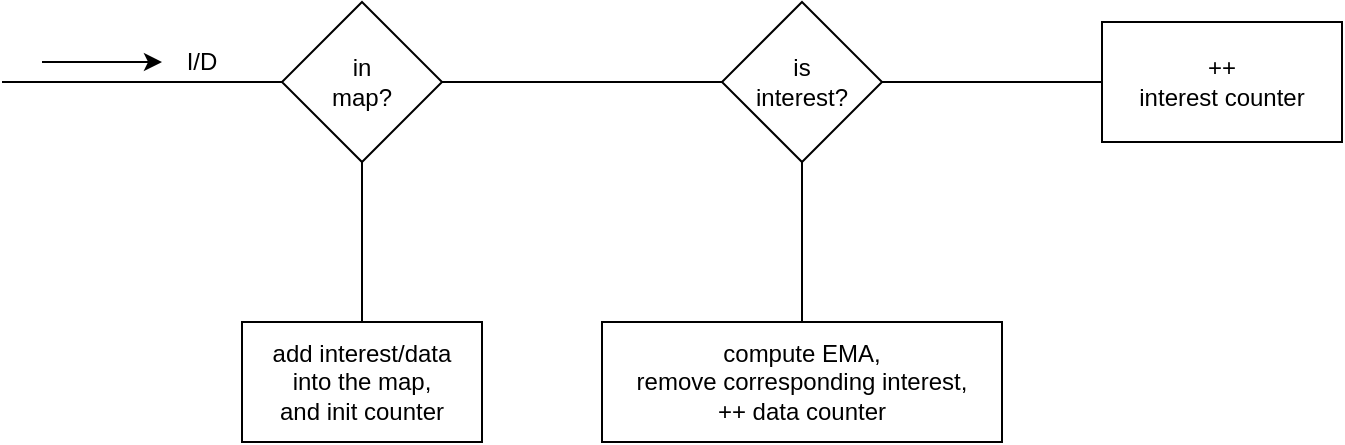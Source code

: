 <mxfile version="14.8.1" type="github">
  <diagram id="pDua_eUI4pE_ARMQOX0n" name="Page-1">
    <mxGraphModel dx="946" dy="544" grid="1" gridSize="10" guides="1" tooltips="1" connect="1" arrows="1" fold="1" page="1" pageScale="1" pageWidth="850" pageHeight="1100" math="0" shadow="0">
      <root>
        <mxCell id="0" />
        <mxCell id="1" parent="0" />
        <mxCell id="J4n5a6vh2Bp-ceeqpoy--10" style="edgeStyle=orthogonalEdgeStyle;rounded=0;orthogonalLoop=1;jettySize=auto;html=1;exitX=1;exitY=0.5;exitDx=0;exitDy=0;endArrow=none;endFill=0;" edge="1" parent="1" source="J4n5a6vh2Bp-ceeqpoy--8" target="J4n5a6vh2Bp-ceeqpoy--9">
          <mxGeometry relative="1" as="geometry" />
        </mxCell>
        <mxCell id="J4n5a6vh2Bp-ceeqpoy--11" style="edgeStyle=orthogonalEdgeStyle;rounded=0;orthogonalLoop=1;jettySize=auto;html=1;exitX=0.5;exitY=1;exitDx=0;exitDy=0;entryX=0.5;entryY=0;entryDx=0;entryDy=0;endArrow=none;endFill=0;" edge="1" parent="1" source="J4n5a6vh2Bp-ceeqpoy--8" target="J4n5a6vh2Bp-ceeqpoy--12">
          <mxGeometry relative="1" as="geometry">
            <mxPoint x="260" y="360" as="targetPoint" />
          </mxGeometry>
        </mxCell>
        <mxCell id="J4n5a6vh2Bp-ceeqpoy--18" style="edgeStyle=orthogonalEdgeStyle;rounded=0;orthogonalLoop=1;jettySize=auto;html=1;exitX=0;exitY=0.5;exitDx=0;exitDy=0;endArrow=none;endFill=0;" edge="1" parent="1" source="J4n5a6vh2Bp-ceeqpoy--8">
          <mxGeometry relative="1" as="geometry">
            <mxPoint x="80" y="180" as="targetPoint" />
          </mxGeometry>
        </mxCell>
        <mxCell id="J4n5a6vh2Bp-ceeqpoy--8" value="&lt;div align=&quot;center&quot;&gt;in &lt;br&gt;&lt;/div&gt;&lt;div align=&quot;center&quot;&gt;map?&lt;br&gt;&lt;/div&gt;" style="rhombus;whiteSpace=wrap;html=1;align=center;" vertex="1" parent="1">
          <mxGeometry x="220" y="140" width="80" height="80" as="geometry" />
        </mxCell>
        <mxCell id="J4n5a6vh2Bp-ceeqpoy--14" style="edgeStyle=orthogonalEdgeStyle;rounded=0;orthogonalLoop=1;jettySize=auto;html=1;exitX=0.5;exitY=1;exitDx=0;exitDy=0;endArrow=none;endFill=0;" edge="1" parent="1" source="J4n5a6vh2Bp-ceeqpoy--9" target="J4n5a6vh2Bp-ceeqpoy--13">
          <mxGeometry relative="1" as="geometry" />
        </mxCell>
        <mxCell id="J4n5a6vh2Bp-ceeqpoy--17" style="edgeStyle=orthogonalEdgeStyle;rounded=0;orthogonalLoop=1;jettySize=auto;html=1;exitX=1;exitY=0.5;exitDx=0;exitDy=0;entryX=0;entryY=0.5;entryDx=0;entryDy=0;endArrow=none;endFill=0;" edge="1" parent="1" source="J4n5a6vh2Bp-ceeqpoy--9" target="J4n5a6vh2Bp-ceeqpoy--16">
          <mxGeometry relative="1" as="geometry" />
        </mxCell>
        <mxCell id="J4n5a6vh2Bp-ceeqpoy--9" value="&lt;div&gt;is &lt;br&gt;&lt;/div&gt;&lt;div&gt;interest?&lt;br&gt;&lt;/div&gt;" style="rhombus;whiteSpace=wrap;html=1;" vertex="1" parent="1">
          <mxGeometry x="440" y="140" width="80" height="80" as="geometry" />
        </mxCell>
        <mxCell id="J4n5a6vh2Bp-ceeqpoy--12" value="&lt;div&gt;add interest/data&lt;/div&gt;&lt;div&gt;into the map,&lt;/div&gt;&lt;div&gt;and init counter&lt;br&gt;&lt;/div&gt;" style="rounded=0;whiteSpace=wrap;html=1;" vertex="1" parent="1">
          <mxGeometry x="200" y="300" width="120" height="60" as="geometry" />
        </mxCell>
        <mxCell id="J4n5a6vh2Bp-ceeqpoy--13" value="&lt;div&gt;compute EMA,&lt;/div&gt;&lt;div&gt;remove corresponding interest, &lt;br&gt;&lt;/div&gt;&lt;div&gt;++ data counter&lt;br&gt;&lt;/div&gt;" style="rounded=0;whiteSpace=wrap;html=1;" vertex="1" parent="1">
          <mxGeometry x="380" y="300" width="200" height="60" as="geometry" />
        </mxCell>
        <mxCell id="J4n5a6vh2Bp-ceeqpoy--16" value="&lt;div&gt;++&lt;/div&gt;&lt;div&gt;interest counter&lt;br&gt;&lt;/div&gt;" style="rounded=0;whiteSpace=wrap;html=1;" vertex="1" parent="1">
          <mxGeometry x="630" y="150" width="120" height="60" as="geometry" />
        </mxCell>
        <mxCell id="J4n5a6vh2Bp-ceeqpoy--19" value="I/D" style="text;html=1;strokeColor=none;fillColor=none;align=center;verticalAlign=middle;whiteSpace=wrap;rounded=0;" vertex="1" parent="1">
          <mxGeometry x="160" y="160" width="40" height="20" as="geometry" />
        </mxCell>
        <mxCell id="J4n5a6vh2Bp-ceeqpoy--20" value="" style="endArrow=classic;html=1;entryX=0;entryY=0.5;entryDx=0;entryDy=0;" edge="1" parent="1" target="J4n5a6vh2Bp-ceeqpoy--19">
          <mxGeometry width="50" height="50" relative="1" as="geometry">
            <mxPoint x="100" y="170" as="sourcePoint" />
            <mxPoint x="110" y="100" as="targetPoint" />
          </mxGeometry>
        </mxCell>
      </root>
    </mxGraphModel>
  </diagram>
</mxfile>
